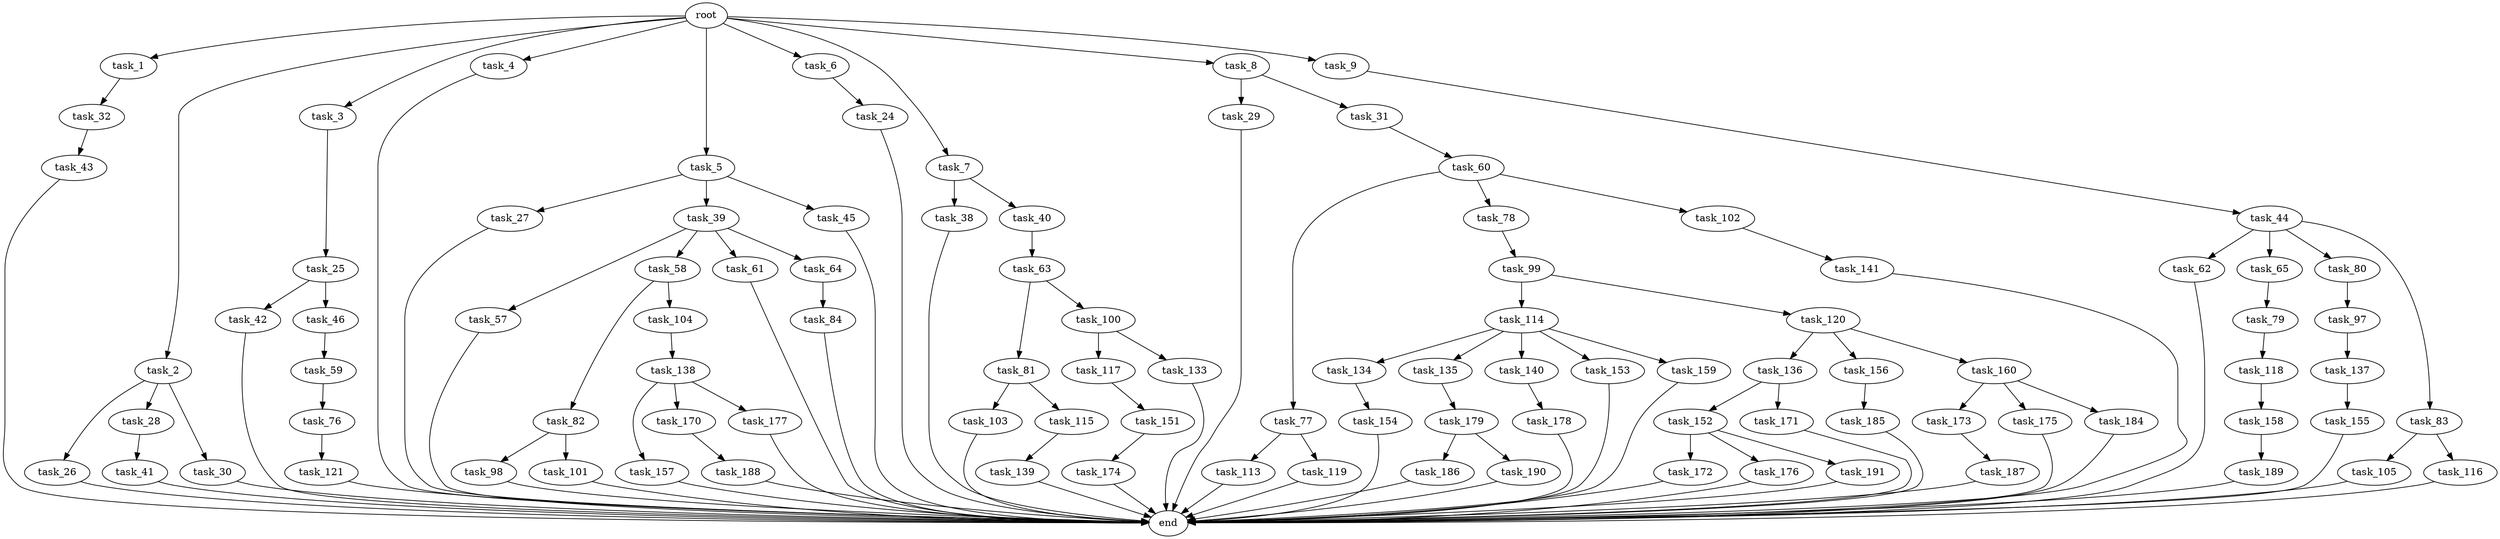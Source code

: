 digraph G {
  root [size="0.000000"];
  task_1 [size="10.240000"];
  task_2 [size="10.240000"];
  task_3 [size="10.240000"];
  task_4 [size="10.240000"];
  task_5 [size="10.240000"];
  task_6 [size="10.240000"];
  task_7 [size="10.240000"];
  task_8 [size="10.240000"];
  task_9 [size="10.240000"];
  task_24 [size="3092376453.120000"];
  task_25 [size="4209067950.080000"];
  task_26 [size="343597383.680000"];
  task_27 [size="2147483648.000000"];
  task_28 [size="343597383.680000"];
  task_29 [size="773094113.280000"];
  task_30 [size="343597383.680000"];
  task_31 [size="773094113.280000"];
  task_32 [size="4209067950.080000"];
  task_38 [size="2147483648.000000"];
  task_39 [size="2147483648.000000"];
  task_40 [size="2147483648.000000"];
  task_41 [size="343597383.680000"];
  task_42 [size="4209067950.080000"];
  task_43 [size="4209067950.080000"];
  task_44 [size="1374389534.720000"];
  task_45 [size="2147483648.000000"];
  task_46 [size="4209067950.080000"];
  task_57 [size="3092376453.120000"];
  task_58 [size="3092376453.120000"];
  task_59 [size="2147483648.000000"];
  task_60 [size="1374389534.720000"];
  task_61 [size="3092376453.120000"];
  task_62 [size="4209067950.080000"];
  task_63 [size="3092376453.120000"];
  task_64 [size="3092376453.120000"];
  task_65 [size="4209067950.080000"];
  task_76 [size="773094113.280000"];
  task_77 [size="2147483648.000000"];
  task_78 [size="2147483648.000000"];
  task_79 [size="3092376453.120000"];
  task_80 [size="4209067950.080000"];
  task_81 [size="343597383.680000"];
  task_82 [size="773094113.280000"];
  task_83 [size="4209067950.080000"];
  task_84 [size="8589934592.000000"];
  task_97 [size="8589934592.000000"];
  task_98 [size="1374389534.720000"];
  task_99 [size="6957847019.520000"];
  task_100 [size="343597383.680000"];
  task_101 [size="1374389534.720000"];
  task_102 [size="2147483648.000000"];
  task_103 [size="5497558138.880000"];
  task_104 [size="773094113.280000"];
  task_105 [size="6957847019.520000"];
  task_113 [size="5497558138.880000"];
  task_114 [size="2147483648.000000"];
  task_115 [size="5497558138.880000"];
  task_116 [size="6957847019.520000"];
  task_117 [size="8589934592.000000"];
  task_118 [size="2147483648.000000"];
  task_119 [size="5497558138.880000"];
  task_120 [size="2147483648.000000"];
  task_121 [size="8589934592.000000"];
  task_133 [size="8589934592.000000"];
  task_134 [size="2147483648.000000"];
  task_135 [size="2147483648.000000"];
  task_136 [size="4209067950.080000"];
  task_137 [size="6957847019.520000"];
  task_138 [size="2147483648.000000"];
  task_139 [size="343597383.680000"];
  task_140 [size="2147483648.000000"];
  task_141 [size="8589934592.000000"];
  task_151 [size="3092376453.120000"];
  task_152 [size="2147483648.000000"];
  task_153 [size="2147483648.000000"];
  task_154 [size="4209067950.080000"];
  task_155 [size="773094113.280000"];
  task_156 [size="4209067950.080000"];
  task_157 [size="773094113.280000"];
  task_158 [size="6957847019.520000"];
  task_159 [size="2147483648.000000"];
  task_160 [size="4209067950.080000"];
  task_170 [size="773094113.280000"];
  task_171 [size="2147483648.000000"];
  task_172 [size="2147483648.000000"];
  task_173 [size="4209067950.080000"];
  task_174 [size="1374389534.720000"];
  task_175 [size="4209067950.080000"];
  task_176 [size="2147483648.000000"];
  task_177 [size="773094113.280000"];
  task_178 [size="1374389534.720000"];
  task_179 [size="2147483648.000000"];
  task_184 [size="4209067950.080000"];
  task_185 [size="1374389534.720000"];
  task_186 [size="4209067950.080000"];
  task_187 [size="1374389534.720000"];
  task_188 [size="773094113.280000"];
  task_189 [size="5497558138.880000"];
  task_190 [size="4209067950.080000"];
  task_191 [size="2147483648.000000"];
  end [size="0.000000"];

  root -> task_1 [size="1.000000"];
  root -> task_2 [size="1.000000"];
  root -> task_3 [size="1.000000"];
  root -> task_4 [size="1.000000"];
  root -> task_5 [size="1.000000"];
  root -> task_6 [size="1.000000"];
  root -> task_7 [size="1.000000"];
  root -> task_8 [size="1.000000"];
  root -> task_9 [size="1.000000"];
  task_1 -> task_32 [size="411041792.000000"];
  task_2 -> task_26 [size="33554432.000000"];
  task_2 -> task_28 [size="33554432.000000"];
  task_2 -> task_30 [size="33554432.000000"];
  task_3 -> task_25 [size="411041792.000000"];
  task_4 -> end [size="1.000000"];
  task_5 -> task_27 [size="209715200.000000"];
  task_5 -> task_39 [size="209715200.000000"];
  task_5 -> task_45 [size="209715200.000000"];
  task_6 -> task_24 [size="301989888.000000"];
  task_7 -> task_38 [size="209715200.000000"];
  task_7 -> task_40 [size="209715200.000000"];
  task_8 -> task_29 [size="75497472.000000"];
  task_8 -> task_31 [size="75497472.000000"];
  task_9 -> task_44 [size="134217728.000000"];
  task_24 -> end [size="1.000000"];
  task_25 -> task_42 [size="411041792.000000"];
  task_25 -> task_46 [size="411041792.000000"];
  task_26 -> end [size="1.000000"];
  task_27 -> end [size="1.000000"];
  task_28 -> task_41 [size="33554432.000000"];
  task_29 -> end [size="1.000000"];
  task_30 -> end [size="1.000000"];
  task_31 -> task_60 [size="134217728.000000"];
  task_32 -> task_43 [size="411041792.000000"];
  task_38 -> end [size="1.000000"];
  task_39 -> task_57 [size="301989888.000000"];
  task_39 -> task_58 [size="301989888.000000"];
  task_39 -> task_61 [size="301989888.000000"];
  task_39 -> task_64 [size="301989888.000000"];
  task_40 -> task_63 [size="301989888.000000"];
  task_41 -> end [size="1.000000"];
  task_42 -> end [size="1.000000"];
  task_43 -> end [size="1.000000"];
  task_44 -> task_62 [size="411041792.000000"];
  task_44 -> task_65 [size="411041792.000000"];
  task_44 -> task_80 [size="411041792.000000"];
  task_44 -> task_83 [size="411041792.000000"];
  task_45 -> end [size="1.000000"];
  task_46 -> task_59 [size="209715200.000000"];
  task_57 -> end [size="1.000000"];
  task_58 -> task_82 [size="75497472.000000"];
  task_58 -> task_104 [size="75497472.000000"];
  task_59 -> task_76 [size="75497472.000000"];
  task_60 -> task_77 [size="209715200.000000"];
  task_60 -> task_78 [size="209715200.000000"];
  task_60 -> task_102 [size="209715200.000000"];
  task_61 -> end [size="1.000000"];
  task_62 -> end [size="1.000000"];
  task_63 -> task_81 [size="33554432.000000"];
  task_63 -> task_100 [size="33554432.000000"];
  task_64 -> task_84 [size="838860800.000000"];
  task_65 -> task_79 [size="301989888.000000"];
  task_76 -> task_121 [size="838860800.000000"];
  task_77 -> task_113 [size="536870912.000000"];
  task_77 -> task_119 [size="536870912.000000"];
  task_78 -> task_99 [size="679477248.000000"];
  task_79 -> task_118 [size="209715200.000000"];
  task_80 -> task_97 [size="838860800.000000"];
  task_81 -> task_103 [size="536870912.000000"];
  task_81 -> task_115 [size="536870912.000000"];
  task_82 -> task_98 [size="134217728.000000"];
  task_82 -> task_101 [size="134217728.000000"];
  task_83 -> task_105 [size="679477248.000000"];
  task_83 -> task_116 [size="679477248.000000"];
  task_84 -> end [size="1.000000"];
  task_97 -> task_137 [size="679477248.000000"];
  task_98 -> end [size="1.000000"];
  task_99 -> task_114 [size="209715200.000000"];
  task_99 -> task_120 [size="209715200.000000"];
  task_100 -> task_117 [size="838860800.000000"];
  task_100 -> task_133 [size="838860800.000000"];
  task_101 -> end [size="1.000000"];
  task_102 -> task_141 [size="838860800.000000"];
  task_103 -> end [size="1.000000"];
  task_104 -> task_138 [size="209715200.000000"];
  task_105 -> end [size="1.000000"];
  task_113 -> end [size="1.000000"];
  task_114 -> task_134 [size="209715200.000000"];
  task_114 -> task_135 [size="209715200.000000"];
  task_114 -> task_140 [size="209715200.000000"];
  task_114 -> task_153 [size="209715200.000000"];
  task_114 -> task_159 [size="209715200.000000"];
  task_115 -> task_139 [size="33554432.000000"];
  task_116 -> end [size="1.000000"];
  task_117 -> task_151 [size="301989888.000000"];
  task_118 -> task_158 [size="679477248.000000"];
  task_119 -> end [size="1.000000"];
  task_120 -> task_136 [size="411041792.000000"];
  task_120 -> task_156 [size="411041792.000000"];
  task_120 -> task_160 [size="411041792.000000"];
  task_121 -> end [size="1.000000"];
  task_133 -> end [size="1.000000"];
  task_134 -> task_154 [size="411041792.000000"];
  task_135 -> task_179 [size="209715200.000000"];
  task_136 -> task_152 [size="209715200.000000"];
  task_136 -> task_171 [size="209715200.000000"];
  task_137 -> task_155 [size="75497472.000000"];
  task_138 -> task_157 [size="75497472.000000"];
  task_138 -> task_170 [size="75497472.000000"];
  task_138 -> task_177 [size="75497472.000000"];
  task_139 -> end [size="1.000000"];
  task_140 -> task_178 [size="134217728.000000"];
  task_141 -> end [size="1.000000"];
  task_151 -> task_174 [size="134217728.000000"];
  task_152 -> task_172 [size="209715200.000000"];
  task_152 -> task_176 [size="209715200.000000"];
  task_152 -> task_191 [size="209715200.000000"];
  task_153 -> end [size="1.000000"];
  task_154 -> end [size="1.000000"];
  task_155 -> end [size="1.000000"];
  task_156 -> task_185 [size="134217728.000000"];
  task_157 -> end [size="1.000000"];
  task_158 -> task_189 [size="536870912.000000"];
  task_159 -> end [size="1.000000"];
  task_160 -> task_173 [size="411041792.000000"];
  task_160 -> task_175 [size="411041792.000000"];
  task_160 -> task_184 [size="411041792.000000"];
  task_170 -> task_188 [size="75497472.000000"];
  task_171 -> end [size="1.000000"];
  task_172 -> end [size="1.000000"];
  task_173 -> task_187 [size="134217728.000000"];
  task_174 -> end [size="1.000000"];
  task_175 -> end [size="1.000000"];
  task_176 -> end [size="1.000000"];
  task_177 -> end [size="1.000000"];
  task_178 -> end [size="1.000000"];
  task_179 -> task_186 [size="411041792.000000"];
  task_179 -> task_190 [size="411041792.000000"];
  task_184 -> end [size="1.000000"];
  task_185 -> end [size="1.000000"];
  task_186 -> end [size="1.000000"];
  task_187 -> end [size="1.000000"];
  task_188 -> end [size="1.000000"];
  task_189 -> end [size="1.000000"];
  task_190 -> end [size="1.000000"];
  task_191 -> end [size="1.000000"];
}
